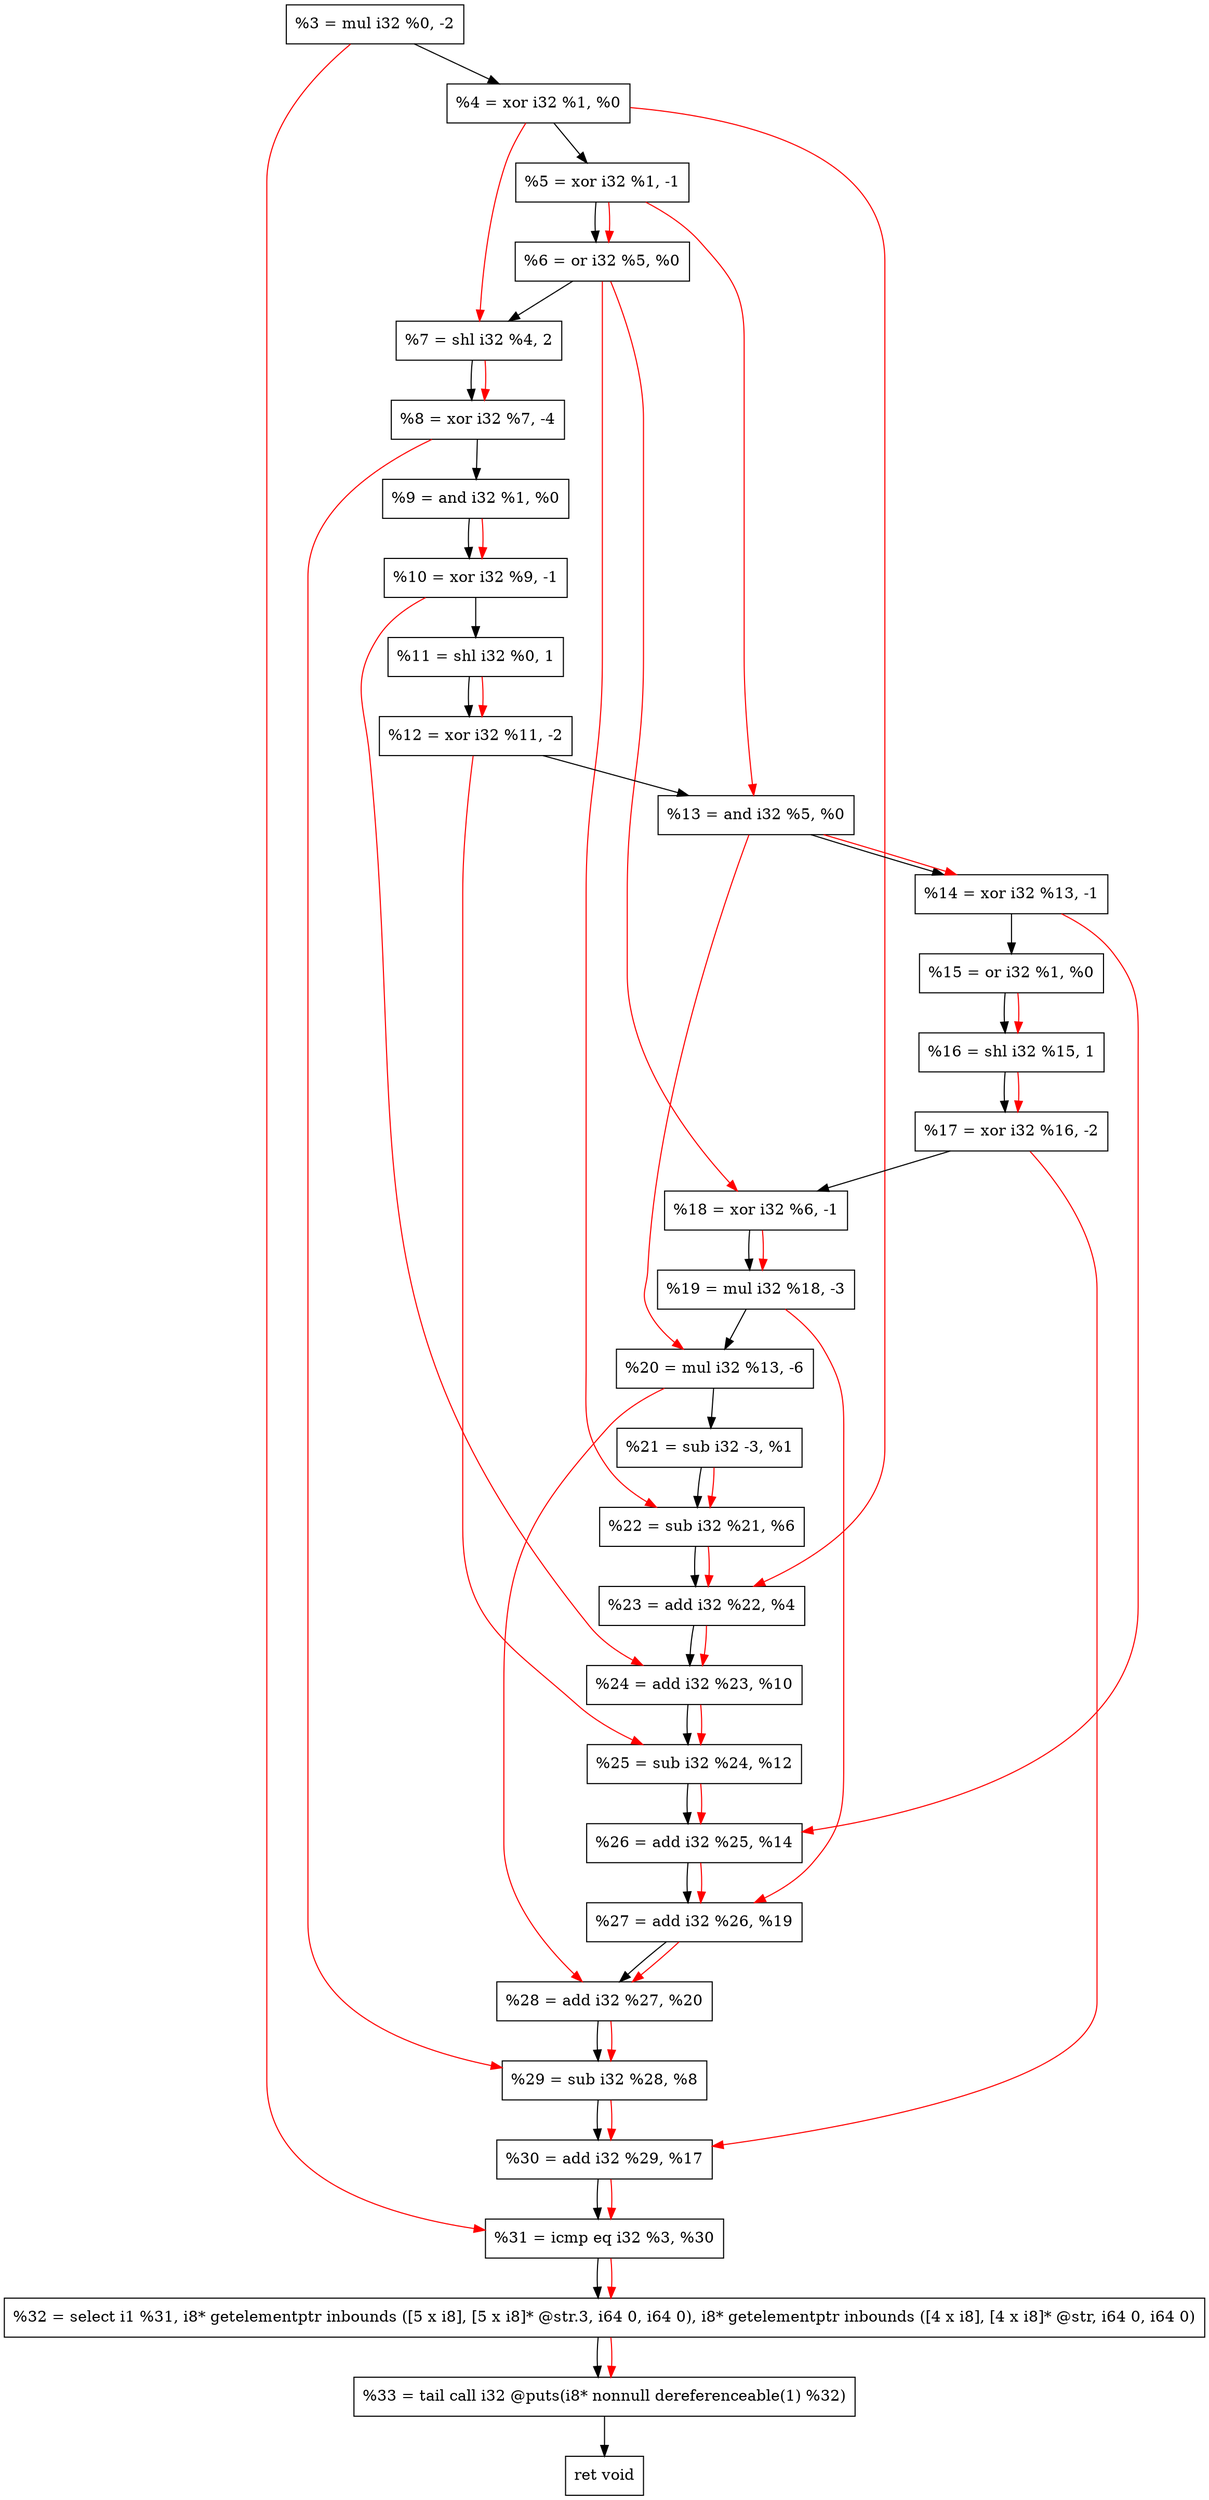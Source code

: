 digraph "DFG for'crackme' function" {
	Node0x1e57c70[shape=record, label="  %3 = mul i32 %0, -2"];
	Node0x1e57ce0[shape=record, label="  %4 = xor i32 %1, %0"];
	Node0x1e57da0[shape=record, label="  %5 = xor i32 %1, -1"];
	Node0x1e57e10[shape=record, label="  %6 = or i32 %5, %0"];
	Node0x1e57eb0[shape=record, label="  %7 = shl i32 %4, 2"];
	Node0x1e57f50[shape=record, label="  %8 = xor i32 %7, -4"];
	Node0x1e57fc0[shape=record, label="  %9 = and i32 %1, %0"];
	Node0x1e58030[shape=record, label="  %10 = xor i32 %9, -1"];
	Node0x1e580d0[shape=record, label="  %11 = shl i32 %0, 1"];
	Node0x1e58140[shape=record, label="  %12 = xor i32 %11, -2"];
	Node0x1e581b0[shape=record, label="  %13 = and i32 %5, %0"];
	Node0x1e58220[shape=record, label="  %14 = xor i32 %13, -1"];
	Node0x1e58290[shape=record, label="  %15 = or i32 %1, %0"];
	Node0x1e58300[shape=record, label="  %16 = shl i32 %15, 1"];
	Node0x1e58370[shape=record, label="  %17 = xor i32 %16, -2"];
	Node0x1e583e0[shape=record, label="  %18 = xor i32 %6, -1"];
	Node0x1e58480[shape=record, label="  %19 = mul i32 %18, -3"];
	Node0x1e58520[shape=record, label="  %20 = mul i32 %13, -6"];
	Node0x1e58590[shape=record, label="  %21 = sub i32 -3, %1"];
	Node0x1e58600[shape=record, label="  %22 = sub i32 %21, %6"];
	Node0x1e58670[shape=record, label="  %23 = add i32 %22, %4"];
	Node0x1e586e0[shape=record, label="  %24 = add i32 %23, %10"];
	Node0x1e58750[shape=record, label="  %25 = sub i32 %24, %12"];
	Node0x1e587c0[shape=record, label="  %26 = add i32 %25, %14"];
	Node0x1e58830[shape=record, label="  %27 = add i32 %26, %19"];
	Node0x1e588a0[shape=record, label="  %28 = add i32 %27, %20"];
	Node0x1e58910[shape=record, label="  %29 = sub i32 %28, %8"];
	Node0x1e58980[shape=record, label="  %30 = add i32 %29, %17"];
	Node0x1e589f0[shape=record, label="  %31 = icmp eq i32 %3, %30"];
	Node0x1df8268[shape=record, label="  %32 = select i1 %31, i8* getelementptr inbounds ([5 x i8], [5 x i8]* @str.3, i64 0, i64 0), i8* getelementptr inbounds ([4 x i8], [4 x i8]* @str, i64 0, i64 0)"];
	Node0x1e590a0[shape=record, label="  %33 = tail call i32 @puts(i8* nonnull dereferenceable(1) %32)"];
	Node0x1e590f0[shape=record, label="  ret void"];
	Node0x1e57c70 -> Node0x1e57ce0;
	Node0x1e57ce0 -> Node0x1e57da0;
	Node0x1e57da0 -> Node0x1e57e10;
	Node0x1e57e10 -> Node0x1e57eb0;
	Node0x1e57eb0 -> Node0x1e57f50;
	Node0x1e57f50 -> Node0x1e57fc0;
	Node0x1e57fc0 -> Node0x1e58030;
	Node0x1e58030 -> Node0x1e580d0;
	Node0x1e580d0 -> Node0x1e58140;
	Node0x1e58140 -> Node0x1e581b0;
	Node0x1e581b0 -> Node0x1e58220;
	Node0x1e58220 -> Node0x1e58290;
	Node0x1e58290 -> Node0x1e58300;
	Node0x1e58300 -> Node0x1e58370;
	Node0x1e58370 -> Node0x1e583e0;
	Node0x1e583e0 -> Node0x1e58480;
	Node0x1e58480 -> Node0x1e58520;
	Node0x1e58520 -> Node0x1e58590;
	Node0x1e58590 -> Node0x1e58600;
	Node0x1e58600 -> Node0x1e58670;
	Node0x1e58670 -> Node0x1e586e0;
	Node0x1e586e0 -> Node0x1e58750;
	Node0x1e58750 -> Node0x1e587c0;
	Node0x1e587c0 -> Node0x1e58830;
	Node0x1e58830 -> Node0x1e588a0;
	Node0x1e588a0 -> Node0x1e58910;
	Node0x1e58910 -> Node0x1e58980;
	Node0x1e58980 -> Node0x1e589f0;
	Node0x1e589f0 -> Node0x1df8268;
	Node0x1df8268 -> Node0x1e590a0;
	Node0x1e590a0 -> Node0x1e590f0;
edge [color=red]
	Node0x1e57da0 -> Node0x1e57e10;
	Node0x1e57ce0 -> Node0x1e57eb0;
	Node0x1e57eb0 -> Node0x1e57f50;
	Node0x1e57fc0 -> Node0x1e58030;
	Node0x1e580d0 -> Node0x1e58140;
	Node0x1e57da0 -> Node0x1e581b0;
	Node0x1e581b0 -> Node0x1e58220;
	Node0x1e58290 -> Node0x1e58300;
	Node0x1e58300 -> Node0x1e58370;
	Node0x1e57e10 -> Node0x1e583e0;
	Node0x1e583e0 -> Node0x1e58480;
	Node0x1e581b0 -> Node0x1e58520;
	Node0x1e58590 -> Node0x1e58600;
	Node0x1e57e10 -> Node0x1e58600;
	Node0x1e58600 -> Node0x1e58670;
	Node0x1e57ce0 -> Node0x1e58670;
	Node0x1e58670 -> Node0x1e586e0;
	Node0x1e58030 -> Node0x1e586e0;
	Node0x1e586e0 -> Node0x1e58750;
	Node0x1e58140 -> Node0x1e58750;
	Node0x1e58750 -> Node0x1e587c0;
	Node0x1e58220 -> Node0x1e587c0;
	Node0x1e587c0 -> Node0x1e58830;
	Node0x1e58480 -> Node0x1e58830;
	Node0x1e58830 -> Node0x1e588a0;
	Node0x1e58520 -> Node0x1e588a0;
	Node0x1e588a0 -> Node0x1e58910;
	Node0x1e57f50 -> Node0x1e58910;
	Node0x1e58910 -> Node0x1e58980;
	Node0x1e58370 -> Node0x1e58980;
	Node0x1e57c70 -> Node0x1e589f0;
	Node0x1e58980 -> Node0x1e589f0;
	Node0x1e589f0 -> Node0x1df8268;
	Node0x1df8268 -> Node0x1e590a0;
}
